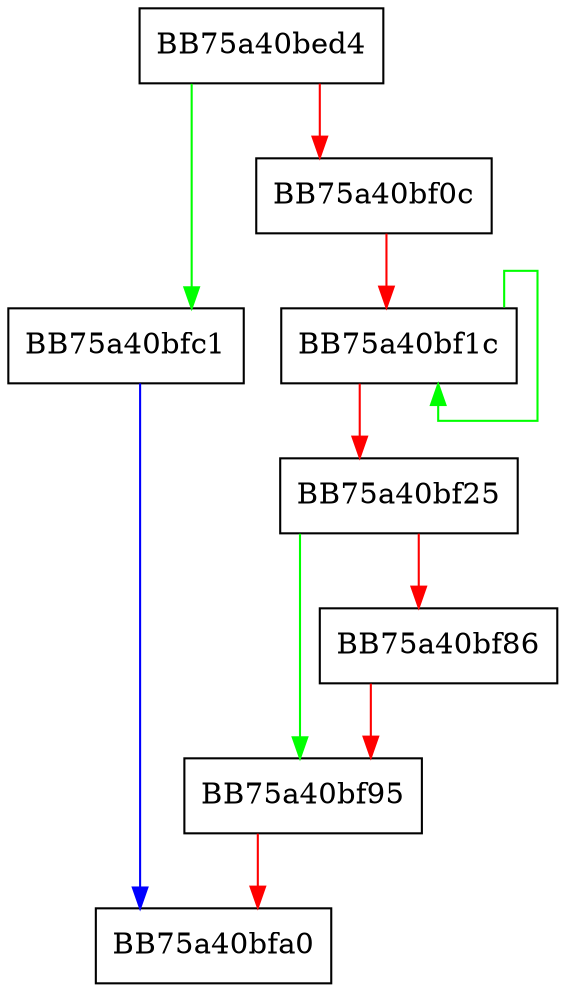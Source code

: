 digraph Exists {
  node [shape="box"];
  graph [splines=ortho];
  BB75a40bed4 -> BB75a40bfc1 [color="green"];
  BB75a40bed4 -> BB75a40bf0c [color="red"];
  BB75a40bf0c -> BB75a40bf1c [color="red"];
  BB75a40bf1c -> BB75a40bf1c [color="green"];
  BB75a40bf1c -> BB75a40bf25 [color="red"];
  BB75a40bf25 -> BB75a40bf95 [color="green"];
  BB75a40bf25 -> BB75a40bf86 [color="red"];
  BB75a40bf86 -> BB75a40bf95 [color="red"];
  BB75a40bf95 -> BB75a40bfa0 [color="red"];
  BB75a40bfc1 -> BB75a40bfa0 [color="blue"];
}